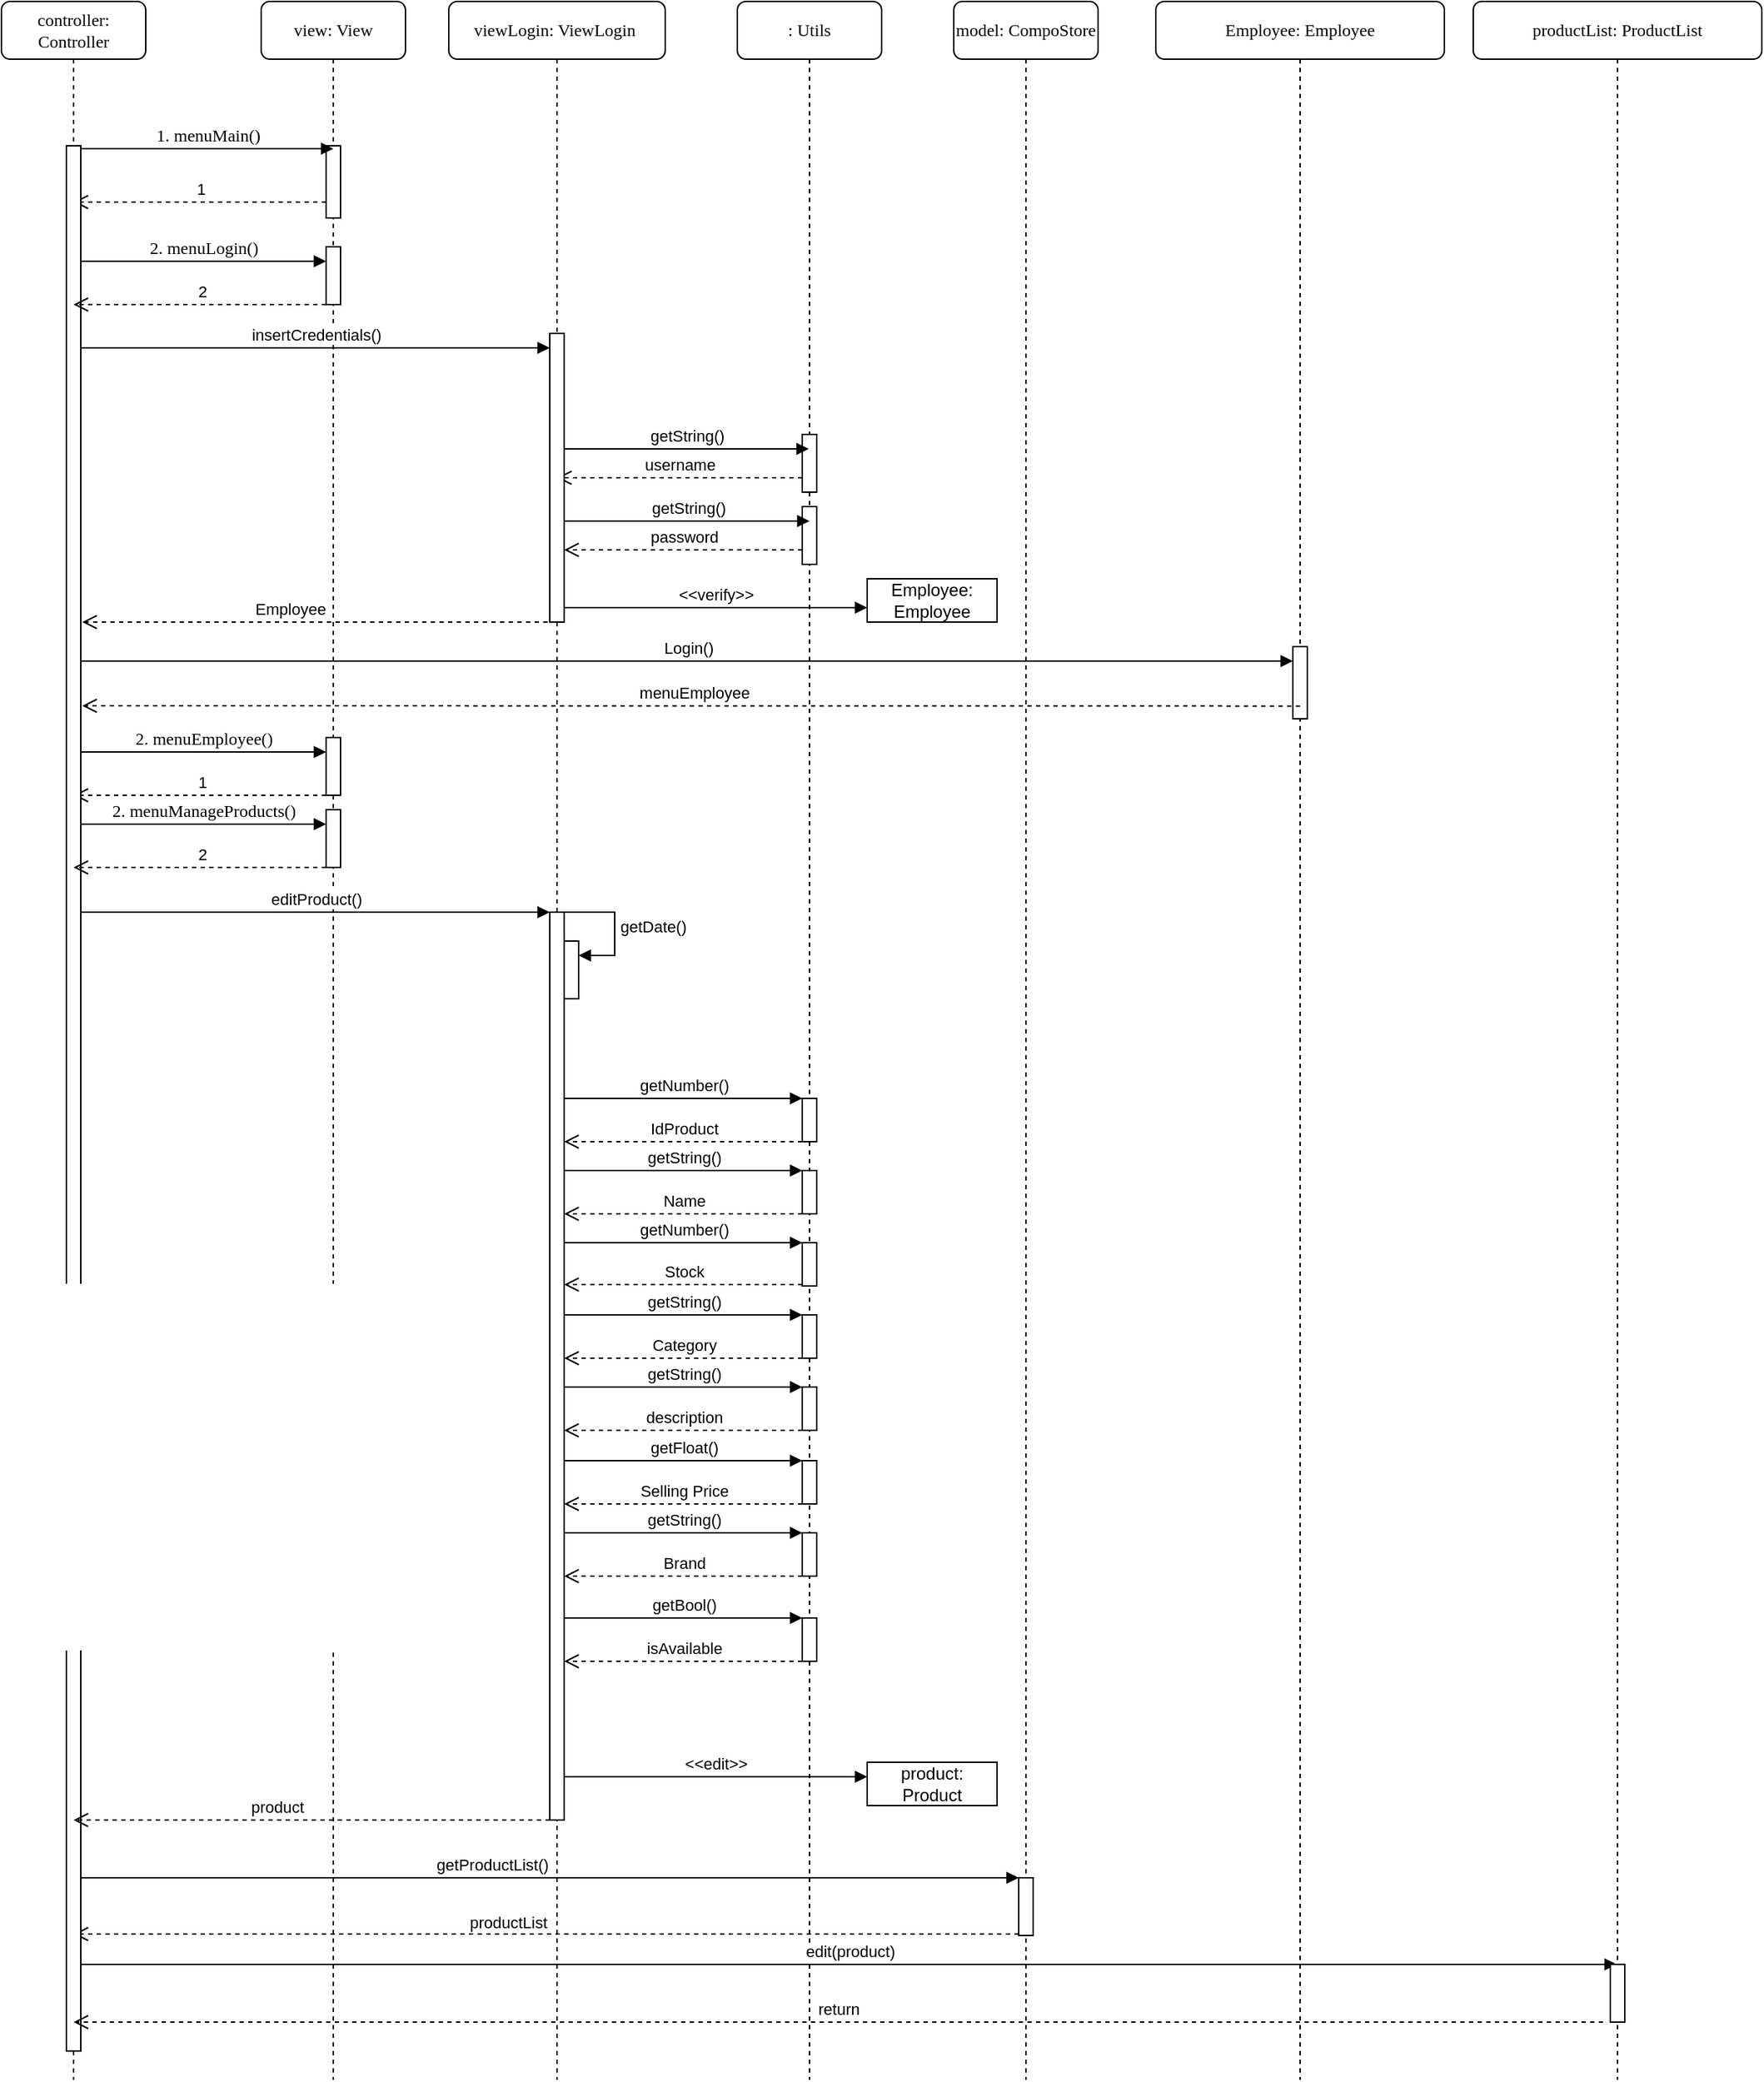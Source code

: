 <mxfile version="24.2.5" type="device">
  <diagram name="Página-1" id="gt8gnmR9qrkZ01zOa7bS">
    <mxGraphModel dx="1418" dy="820" grid="1" gridSize="10" guides="1" tooltips="1" connect="1" arrows="1" fold="1" page="0" pageScale="1" pageWidth="827" pageHeight="1169" math="0" shadow="0">
      <root>
        <mxCell id="0" />
        <mxCell id="1" parent="0" />
        <mxCell id="HXeTErX0-gzUFL65NSKF-151" value="view: View" style="shape=umlLifeline;perimeter=lifelinePerimeter;whiteSpace=wrap;html=1;container=1;collapsible=0;recursiveResize=0;outlineConnect=0;rounded=1;shadow=0;comic=0;labelBackgroundColor=none;strokeWidth=1;fontFamily=Verdana;fontSize=12;align=center;" parent="1" vertex="1">
          <mxGeometry x="280" y="80" width="100" height="1440" as="geometry" />
        </mxCell>
        <mxCell id="HXeTErX0-gzUFL65NSKF-152" value="" style="html=1;points=[];perimeter=orthogonalPerimeter;rounded=0;shadow=0;comic=0;labelBackgroundColor=none;strokeWidth=1;fontFamily=Verdana;fontSize=12;align=center;" parent="HXeTErX0-gzUFL65NSKF-151" vertex="1">
          <mxGeometry x="45" y="100" width="10" height="50" as="geometry" />
        </mxCell>
        <mxCell id="HXeTErX0-gzUFL65NSKF-153" value="1" style="html=1;verticalAlign=bottom;endArrow=open;dashed=1;endSize=8;edgeStyle=elbowEdgeStyle;elbow=vertical;curved=0;rounded=0;" parent="HXeTErX0-gzUFL65NSKF-151" target="HXeTErX0-gzUFL65NSKF-189" edge="1">
          <mxGeometry relative="1" as="geometry">
            <mxPoint x="45" y="139" as="sourcePoint" />
            <mxPoint x="-35" y="139" as="targetPoint" />
          </mxGeometry>
        </mxCell>
        <mxCell id="HXeTErX0-gzUFL65NSKF-154" value="" style="html=1;points=[];perimeter=orthogonalPerimeter;rounded=0;shadow=0;comic=0;labelBackgroundColor=none;strokeWidth=1;fontFamily=Verdana;fontSize=12;align=center;" parent="HXeTErX0-gzUFL65NSKF-151" vertex="1">
          <mxGeometry x="45" y="170" width="10" height="40" as="geometry" />
        </mxCell>
        <mxCell id="HXeTErX0-gzUFL65NSKF-155" value="" style="html=1;points=[];perimeter=orthogonalPerimeter;rounded=0;shadow=0;comic=0;labelBackgroundColor=none;strokeWidth=1;fontFamily=Verdana;fontSize=12;align=center;" parent="HXeTErX0-gzUFL65NSKF-151" vertex="1">
          <mxGeometry x="45" y="510" width="10" height="40" as="geometry" />
        </mxCell>
        <mxCell id="HXeTErX0-gzUFL65NSKF-156" value="1" style="html=1;verticalAlign=bottom;endArrow=open;dashed=1;endSize=8;edgeStyle=elbowEdgeStyle;elbow=vertical;curved=0;rounded=0;" parent="HXeTErX0-gzUFL65NSKF-151" edge="1">
          <mxGeometry relative="1" as="geometry">
            <mxPoint x="45" y="550" as="sourcePoint" />
            <mxPoint x="-130" y="550" as="targetPoint" />
            <mxPoint x="1" as="offset" />
          </mxGeometry>
        </mxCell>
        <mxCell id="HXeTErX0-gzUFL65NSKF-157" value="2. menuEmployee()" style="html=1;verticalAlign=bottom;endArrow=block;labelBackgroundColor=none;fontFamily=Verdana;fontSize=12;edgeStyle=elbowEdgeStyle;elbow=vertical;" parent="HXeTErX0-gzUFL65NSKF-151" edge="1">
          <mxGeometry relative="1" as="geometry">
            <mxPoint x="-125" y="520" as="sourcePoint" />
            <mxPoint x="45" y="520" as="targetPoint" />
            <Array as="points" />
            <mxPoint as="offset" />
          </mxGeometry>
        </mxCell>
        <mxCell id="HXeTErX0-gzUFL65NSKF-158" value=": Utils" style="shape=umlLifeline;perimeter=lifelinePerimeter;whiteSpace=wrap;html=1;container=1;collapsible=0;recursiveResize=0;outlineConnect=0;rounded=1;shadow=0;comic=0;labelBackgroundColor=none;strokeWidth=1;fontFamily=Verdana;fontSize=12;align=center;" parent="1" vertex="1">
          <mxGeometry x="610" y="80" width="100" height="1440" as="geometry" />
        </mxCell>
        <mxCell id="HXeTErX0-gzUFL65NSKF-159" value="" style="html=1;points=[];perimeter=orthogonalPerimeter;outlineConnect=0;targetShapes=umlLifeline;portConstraint=eastwest;newEdgeStyle={&quot;edgeStyle&quot;:&quot;elbowEdgeStyle&quot;,&quot;elbow&quot;:&quot;vertical&quot;,&quot;curved&quot;:0,&quot;rounded&quot;:0};" parent="HXeTErX0-gzUFL65NSKF-158" vertex="1">
          <mxGeometry x="45" y="300" width="10" height="40" as="geometry" />
        </mxCell>
        <mxCell id="HXeTErX0-gzUFL65NSKF-160" value="username" style="html=1;verticalAlign=bottom;endArrow=open;dashed=1;endSize=8;edgeStyle=elbowEdgeStyle;elbow=vertical;curved=0;rounded=0;" parent="HXeTErX0-gzUFL65NSKF-158" target="HXeTErX0-gzUFL65NSKF-199" edge="1">
          <mxGeometry relative="1" as="geometry">
            <mxPoint x="45" y="330" as="sourcePoint" />
            <mxPoint x="-35" y="330" as="targetPoint" />
          </mxGeometry>
        </mxCell>
        <mxCell id="HXeTErX0-gzUFL65NSKF-161" value="" style="html=1;points=[];perimeter=orthogonalPerimeter;outlineConnect=0;targetShapes=umlLifeline;portConstraint=eastwest;newEdgeStyle={&quot;edgeStyle&quot;:&quot;elbowEdgeStyle&quot;,&quot;elbow&quot;:&quot;vertical&quot;,&quot;curved&quot;:0,&quot;rounded&quot;:0};" parent="HXeTErX0-gzUFL65NSKF-158" vertex="1">
          <mxGeometry x="45" y="350" width="10" height="40" as="geometry" />
        </mxCell>
        <mxCell id="HXeTErX0-gzUFL65NSKF-162" value="" style="html=1;points=[];perimeter=orthogonalPerimeter;outlineConnect=0;targetShapes=umlLifeline;portConstraint=eastwest;newEdgeStyle={&quot;edgeStyle&quot;:&quot;elbowEdgeStyle&quot;,&quot;elbow&quot;:&quot;vertical&quot;,&quot;curved&quot;:0,&quot;rounded&quot;:0};" parent="HXeTErX0-gzUFL65NSKF-158" vertex="1">
          <mxGeometry x="45" y="760" width="10" height="30" as="geometry" />
        </mxCell>
        <mxCell id="HXeTErX0-gzUFL65NSKF-163" value="IdProduct" style="html=1;verticalAlign=bottom;endArrow=open;dashed=1;endSize=8;edgeStyle=elbowEdgeStyle;elbow=vertical;curved=0;rounded=0;" parent="HXeTErX0-gzUFL65NSKF-158" edge="1">
          <mxGeometry x="-0.002" relative="1" as="geometry">
            <mxPoint x="45" y="790" as="sourcePoint" />
            <mxPoint x="-120" y="790" as="targetPoint" />
            <mxPoint as="offset" />
          </mxGeometry>
        </mxCell>
        <mxCell id="HXeTErX0-gzUFL65NSKF-164" value="" style="html=1;points=[];perimeter=orthogonalPerimeter;outlineConnect=0;targetShapes=umlLifeline;portConstraint=eastwest;newEdgeStyle={&quot;edgeStyle&quot;:&quot;elbowEdgeStyle&quot;,&quot;elbow&quot;:&quot;vertical&quot;,&quot;curved&quot;:0,&quot;rounded&quot;:0};" parent="HXeTErX0-gzUFL65NSKF-158" vertex="1">
          <mxGeometry x="45" y="810" width="10" height="30" as="geometry" />
        </mxCell>
        <mxCell id="HXeTErX0-gzUFL65NSKF-165" value="" style="html=1;points=[];perimeter=orthogonalPerimeter;outlineConnect=0;targetShapes=umlLifeline;portConstraint=eastwest;newEdgeStyle={&quot;edgeStyle&quot;:&quot;elbowEdgeStyle&quot;,&quot;elbow&quot;:&quot;vertical&quot;,&quot;curved&quot;:0,&quot;rounded&quot;:0};" parent="HXeTErX0-gzUFL65NSKF-158" vertex="1">
          <mxGeometry x="45" y="860" width="10" height="30" as="geometry" />
        </mxCell>
        <mxCell id="HXeTErX0-gzUFL65NSKF-171" value="" style="html=1;points=[];perimeter=orthogonalPerimeter;outlineConnect=0;targetShapes=umlLifeline;portConstraint=eastwest;newEdgeStyle={&quot;edgeStyle&quot;:&quot;elbowEdgeStyle&quot;,&quot;elbow&quot;:&quot;vertical&quot;,&quot;curved&quot;:0,&quot;rounded&quot;:0};" parent="HXeTErX0-gzUFL65NSKF-158" vertex="1">
          <mxGeometry x="45" y="960" width="10" height="30" as="geometry" />
        </mxCell>
        <mxCell id="HXeTErX0-gzUFL65NSKF-174" value="" style="html=1;points=[];perimeter=orthogonalPerimeter;outlineConnect=0;targetShapes=umlLifeline;portConstraint=eastwest;newEdgeStyle={&quot;edgeStyle&quot;:&quot;elbowEdgeStyle&quot;,&quot;elbow&quot;:&quot;vertical&quot;,&quot;curved&quot;:0,&quot;rounded&quot;:0};" parent="HXeTErX0-gzUFL65NSKF-158" vertex="1">
          <mxGeometry x="45" y="1011" width="10" height="30" as="geometry" />
        </mxCell>
        <mxCell id="HXeTErX0-gzUFL65NSKF-176" value="Selling Price" style="html=1;verticalAlign=bottom;endArrow=open;dashed=1;endSize=8;edgeStyle=elbowEdgeStyle;elbow=vertical;curved=0;rounded=0;" parent="HXeTErX0-gzUFL65NSKF-158" edge="1">
          <mxGeometry relative="1" as="geometry">
            <mxPoint x="45" y="1041" as="sourcePoint" />
            <mxPoint x="-120" y="1041" as="targetPoint" />
          </mxGeometry>
        </mxCell>
        <mxCell id="HXeTErX0-gzUFL65NSKF-177" value="" style="html=1;points=[];perimeter=orthogonalPerimeter;outlineConnect=0;targetShapes=umlLifeline;portConstraint=eastwest;newEdgeStyle={&quot;edgeStyle&quot;:&quot;elbowEdgeStyle&quot;,&quot;elbow&quot;:&quot;vertical&quot;,&quot;curved&quot;:0,&quot;rounded&quot;:0};" parent="HXeTErX0-gzUFL65NSKF-158" vertex="1">
          <mxGeometry x="45" y="1061" width="10" height="30" as="geometry" />
        </mxCell>
        <mxCell id="HXeTErX0-gzUFL65NSKF-178" value="getString()" style="html=1;verticalAlign=bottom;endArrow=block;edgeStyle=elbowEdgeStyle;elbow=vertical;curved=0;rounded=0;" parent="HXeTErX0-gzUFL65NSKF-158" edge="1">
          <mxGeometry width="80" relative="1" as="geometry">
            <mxPoint x="-120" y="1061" as="sourcePoint" />
            <mxPoint x="45" y="1061" as="targetPoint" />
          </mxGeometry>
        </mxCell>
        <mxCell id="HXeTErX0-gzUFL65NSKF-179" value="Brand" style="html=1;verticalAlign=bottom;endArrow=open;dashed=1;endSize=8;edgeStyle=elbowEdgeStyle;elbow=vertical;curved=0;rounded=0;" parent="HXeTErX0-gzUFL65NSKF-158" edge="1">
          <mxGeometry relative="1" as="geometry">
            <mxPoint x="45" y="1091" as="sourcePoint" />
            <mxPoint x="-120" y="1091" as="targetPoint" />
          </mxGeometry>
        </mxCell>
        <mxCell id="HXeTErX0-gzUFL65NSKF-183" value="" style="html=1;points=[];perimeter=orthogonalPerimeter;outlineConnect=0;targetShapes=umlLifeline;portConstraint=eastwest;newEdgeStyle={&quot;edgeStyle&quot;:&quot;elbowEdgeStyle&quot;,&quot;elbow&quot;:&quot;vertical&quot;,&quot;curved&quot;:0,&quot;rounded&quot;:0};" parent="HXeTErX0-gzUFL65NSKF-158" vertex="1">
          <mxGeometry x="45" y="1120" width="10" height="30" as="geometry" />
        </mxCell>
        <mxCell id="HXeTErX0-gzUFL65NSKF-184" value="getBool()" style="html=1;verticalAlign=bottom;endArrow=block;edgeStyle=elbowEdgeStyle;elbow=vertical;curved=0;rounded=0;" parent="HXeTErX0-gzUFL65NSKF-158" edge="1">
          <mxGeometry width="80" relative="1" as="geometry">
            <mxPoint x="-120" y="1120" as="sourcePoint" />
            <mxPoint x="45" y="1120" as="targetPoint" />
          </mxGeometry>
        </mxCell>
        <mxCell id="HXeTErX0-gzUFL65NSKF-185" value="isAvailable" style="html=1;verticalAlign=bottom;endArrow=open;dashed=1;endSize=8;edgeStyle=elbowEdgeStyle;elbow=vertical;curved=0;rounded=0;" parent="HXeTErX0-gzUFL65NSKF-158" edge="1">
          <mxGeometry relative="1" as="geometry">
            <mxPoint x="45" y="1150" as="sourcePoint" />
            <mxPoint x="-120" y="1150" as="targetPoint" />
          </mxGeometry>
        </mxCell>
        <mxCell id="HXeTErX0-gzUFL65NSKF-218" value="" style="html=1;points=[];perimeter=orthogonalPerimeter;outlineConnect=0;targetShapes=umlLifeline;portConstraint=eastwest;newEdgeStyle={&quot;edgeStyle&quot;:&quot;elbowEdgeStyle&quot;,&quot;elbow&quot;:&quot;vertical&quot;,&quot;curved&quot;:0,&quot;rounded&quot;:0};" parent="HXeTErX0-gzUFL65NSKF-158" vertex="1">
          <mxGeometry x="45" y="910" width="10" height="30" as="geometry" />
        </mxCell>
        <mxCell id="HXeTErX0-gzUFL65NSKF-206" value="getNumber()" style="html=1;verticalAlign=bottom;endArrow=block;edgeStyle=elbowEdgeStyle;elbow=vertical;curved=0;rounded=0;" parent="HXeTErX0-gzUFL65NSKF-158" edge="1">
          <mxGeometry width="80" relative="1" as="geometry">
            <mxPoint x="-120" y="760" as="sourcePoint" />
            <mxPoint x="45" y="760" as="targetPoint" />
          </mxGeometry>
        </mxCell>
        <mxCell id="HXeTErX0-gzUFL65NSKF-186" value="model: CompoStore" style="shape=umlLifeline;perimeter=lifelinePerimeter;whiteSpace=wrap;html=1;container=1;collapsible=0;recursiveResize=0;outlineConnect=0;rounded=1;shadow=0;comic=0;labelBackgroundColor=none;strokeWidth=1;fontFamily=Verdana;fontSize=12;align=center;" parent="1" vertex="1">
          <mxGeometry x="760" y="80" width="100" height="1440" as="geometry" />
        </mxCell>
        <mxCell id="HXeTErX0-gzUFL65NSKF-187" value="" style="html=1;points=[];perimeter=orthogonalPerimeter;outlineConnect=0;targetShapes=umlLifeline;portConstraint=eastwest;newEdgeStyle={&quot;edgeStyle&quot;:&quot;elbowEdgeStyle&quot;,&quot;elbow&quot;:&quot;vertical&quot;,&quot;curved&quot;:0,&quot;rounded&quot;:0};" parent="HXeTErX0-gzUFL65NSKF-186" vertex="1">
          <mxGeometry x="45" y="1300" width="10" height="40" as="geometry" />
        </mxCell>
        <mxCell id="HXeTErX0-gzUFL65NSKF-188" value="productList" style="html=1;verticalAlign=bottom;endArrow=open;dashed=1;endSize=8;edgeStyle=elbowEdgeStyle;elbow=vertical;curved=0;rounded=0;" parent="HXeTErX0-gzUFL65NSKF-186" target="HXeTErX0-gzUFL65NSKF-189" edge="1">
          <mxGeometry x="0.083" y="1" relative="1" as="geometry">
            <mxPoint x="45" y="1339" as="sourcePoint" />
            <mxPoint x="-35" y="1339" as="targetPoint" />
            <mxPoint as="offset" />
          </mxGeometry>
        </mxCell>
        <mxCell id="HXeTErX0-gzUFL65NSKF-189" value="controller: Controller" style="shape=umlLifeline;perimeter=lifelinePerimeter;whiteSpace=wrap;html=1;container=1;collapsible=0;recursiveResize=0;outlineConnect=0;rounded=1;shadow=0;comic=0;labelBackgroundColor=none;strokeWidth=1;fontFamily=Verdana;fontSize=12;align=center;" parent="1" vertex="1">
          <mxGeometry x="100" y="80" width="100" height="1440" as="geometry" />
        </mxCell>
        <mxCell id="HXeTErX0-gzUFL65NSKF-190" value="" style="html=1;points=[];perimeter=orthogonalPerimeter;rounded=0;shadow=0;comic=0;labelBackgroundColor=none;strokeWidth=1;fontFamily=Verdana;fontSize=12;align=center;" parent="HXeTErX0-gzUFL65NSKF-189" vertex="1">
          <mxGeometry x="45" y="100" width="10" height="1320" as="geometry" />
        </mxCell>
        <mxCell id="HXeTErX0-gzUFL65NSKF-191" value="insertCredentials()" style="html=1;verticalAlign=bottom;endArrow=block;edgeStyle=elbowEdgeStyle;elbow=vertical;curved=0;rounded=0;" parent="HXeTErX0-gzUFL65NSKF-189" target="HXeTErX0-gzUFL65NSKF-200" edge="1">
          <mxGeometry width="80" relative="1" as="geometry">
            <mxPoint x="55" y="240" as="sourcePoint" />
            <mxPoint x="135" y="240" as="targetPoint" />
          </mxGeometry>
        </mxCell>
        <mxCell id="HXeTErX0-gzUFL65NSKF-192" value="Login()" style="html=1;verticalAlign=bottom;endArrow=block;edgeStyle=elbowEdgeStyle;elbow=vertical;curved=0;rounded=0;" parent="HXeTErX0-gzUFL65NSKF-189" target="HXeTErX0-gzUFL65NSKF-210" edge="1">
          <mxGeometry x="0.001" width="80" relative="1" as="geometry">
            <mxPoint x="55" y="457" as="sourcePoint" />
            <mxPoint x="890" y="457" as="targetPoint" />
            <mxPoint as="offset" />
          </mxGeometry>
        </mxCell>
        <mxCell id="HXeTErX0-gzUFL65NSKF-193" value="editProduct()" style="html=1;verticalAlign=bottom;endArrow=block;edgeStyle=elbowEdgeStyle;elbow=vertical;curved=0;rounded=0;" parent="HXeTErX0-gzUFL65NSKF-189" target="HXeTErX0-gzUFL65NSKF-203" edge="1">
          <mxGeometry width="80" relative="1" as="geometry">
            <mxPoint x="55" y="631" as="sourcePoint" />
            <mxPoint x="350" y="631" as="targetPoint" />
          </mxGeometry>
        </mxCell>
        <mxCell id="HXeTErX0-gzUFL65NSKF-194" value="getProductList()" style="html=1;verticalAlign=bottom;endArrow=block;edgeStyle=elbowEdgeStyle;elbow=vertical;curved=0;rounded=0;" parent="HXeTErX0-gzUFL65NSKF-189" target="HXeTErX0-gzUFL65NSKF-187" edge="1">
          <mxGeometry x="-0.123" width="80" relative="1" as="geometry">
            <mxPoint x="55" y="1300" as="sourcePoint" />
            <mxPoint x="690" y="1300" as="targetPoint" />
            <mxPoint as="offset" />
          </mxGeometry>
        </mxCell>
        <mxCell id="HXeTErX0-gzUFL65NSKF-195" value="edit(product)" style="html=1;verticalAlign=bottom;endArrow=block;edgeStyle=elbowEdgeStyle;elbow=vertical;curved=0;rounded=0;" parent="HXeTErX0-gzUFL65NSKF-189" target="HXeTErX0-gzUFL65NSKF-222" edge="1">
          <mxGeometry width="80" relative="1" as="geometry">
            <mxPoint x="55" y="1360" as="sourcePoint" />
            <mxPoint x="135" y="1360" as="targetPoint" />
          </mxGeometry>
        </mxCell>
        <mxCell id="HXeTErX0-gzUFL65NSKF-196" value="1. menuMain()" style="html=1;verticalAlign=bottom;endArrow=block;labelBackgroundColor=none;fontFamily=Verdana;fontSize=12;edgeStyle=elbowEdgeStyle;elbow=vertical;entryX=0.5;entryY=0.043;entryDx=0;entryDy=0;entryPerimeter=0;" parent="1" source="HXeTErX0-gzUFL65NSKF-190" target="HXeTErX0-gzUFL65NSKF-152" edge="1">
          <mxGeometry relative="1" as="geometry">
            <mxPoint x="220" y="190" as="sourcePoint" />
            <mxPoint x="280" y="190" as="targetPoint" />
            <Array as="points" />
          </mxGeometry>
        </mxCell>
        <mxCell id="HXeTErX0-gzUFL65NSKF-197" value="2" style="html=1;verticalAlign=bottom;endArrow=open;dashed=1;endSize=8;edgeStyle=elbowEdgeStyle;elbow=vertical;curved=0;rounded=0;" parent="1" edge="1">
          <mxGeometry relative="1" as="geometry">
            <mxPoint x="325" y="290" as="sourcePoint" />
            <mxPoint x="150" y="290" as="targetPoint" />
            <mxPoint x="1" as="offset" />
          </mxGeometry>
        </mxCell>
        <mxCell id="HXeTErX0-gzUFL65NSKF-198" value="2. menuLogin()" style="html=1;verticalAlign=bottom;endArrow=block;labelBackgroundColor=none;fontFamily=Verdana;fontSize=12;edgeStyle=elbowEdgeStyle;elbow=vertical;" parent="1" edge="1">
          <mxGeometry relative="1" as="geometry">
            <mxPoint x="155" y="260" as="sourcePoint" />
            <mxPoint x="325" y="260" as="targetPoint" />
            <Array as="points" />
            <mxPoint as="offset" />
          </mxGeometry>
        </mxCell>
        <mxCell id="HXeTErX0-gzUFL65NSKF-199" value="viewLogin: ViewLogin&amp;nbsp;" style="shape=umlLifeline;perimeter=lifelinePerimeter;whiteSpace=wrap;html=1;container=1;collapsible=0;recursiveResize=0;outlineConnect=0;rounded=1;shadow=0;comic=0;labelBackgroundColor=none;strokeWidth=1;fontFamily=Verdana;fontSize=12;align=center;" parent="1" vertex="1">
          <mxGeometry x="410" y="80" width="150" height="1440" as="geometry" />
        </mxCell>
        <mxCell id="HXeTErX0-gzUFL65NSKF-200" value="" style="html=1;points=[];perimeter=orthogonalPerimeter;outlineConnect=0;targetShapes=umlLifeline;portConstraint=eastwest;newEdgeStyle={&quot;edgeStyle&quot;:&quot;elbowEdgeStyle&quot;,&quot;elbow&quot;:&quot;vertical&quot;,&quot;curved&quot;:0,&quot;rounded&quot;:0};" parent="HXeTErX0-gzUFL65NSKF-199" vertex="1">
          <mxGeometry x="70" y="230" width="10" height="200" as="geometry" />
        </mxCell>
        <mxCell id="HXeTErX0-gzUFL65NSKF-201" value="getString()" style="html=1;verticalAlign=bottom;endArrow=block;edgeStyle=elbowEdgeStyle;elbow=vertical;curved=0;rounded=0;" parent="HXeTErX0-gzUFL65NSKF-199" target="HXeTErX0-gzUFL65NSKF-158" edge="1">
          <mxGeometry x="0.003" width="80" relative="1" as="geometry">
            <mxPoint x="80" y="310" as="sourcePoint" />
            <mxPoint x="160" y="320" as="targetPoint" />
            <Array as="points">
              <mxPoint x="200" y="310" />
            </Array>
            <mxPoint as="offset" />
          </mxGeometry>
        </mxCell>
        <mxCell id="HXeTErX0-gzUFL65NSKF-202" value="&amp;lt;&amp;lt;verify&amp;gt;&amp;gt;" style="html=1;verticalAlign=bottom;endArrow=block;edgeStyle=elbowEdgeStyle;elbow=vertical;curved=0;rounded=0;" parent="HXeTErX0-gzUFL65NSKF-199" edge="1">
          <mxGeometry width="80" relative="1" as="geometry">
            <mxPoint x="80" y="420" as="sourcePoint" />
            <mxPoint x="290" y="420" as="targetPoint" />
          </mxGeometry>
        </mxCell>
        <mxCell id="HXeTErX0-gzUFL65NSKF-203" value="" style="html=1;points=[];perimeter=orthogonalPerimeter;outlineConnect=0;targetShapes=umlLifeline;portConstraint=eastwest;newEdgeStyle={&quot;edgeStyle&quot;:&quot;elbowEdgeStyle&quot;,&quot;elbow&quot;:&quot;vertical&quot;,&quot;curved&quot;:0,&quot;rounded&quot;:0};" parent="HXeTErX0-gzUFL65NSKF-199" vertex="1">
          <mxGeometry x="70" y="631" width="10" height="629" as="geometry" />
        </mxCell>
        <mxCell id="HXeTErX0-gzUFL65NSKF-204" value="" style="html=1;points=[];perimeter=orthogonalPerimeter;outlineConnect=0;targetShapes=umlLifeline;portConstraint=eastwest;newEdgeStyle={&quot;edgeStyle&quot;:&quot;elbowEdgeStyle&quot;,&quot;elbow&quot;:&quot;vertical&quot;,&quot;curved&quot;:0,&quot;rounded&quot;:0};" parent="HXeTErX0-gzUFL65NSKF-199" vertex="1">
          <mxGeometry x="80" y="651" width="10" height="40" as="geometry" />
        </mxCell>
        <mxCell id="HXeTErX0-gzUFL65NSKF-205" value="getDate()" style="html=1;align=left;spacingLeft=2;endArrow=block;rounded=0;edgeStyle=orthogonalEdgeStyle;curved=0;rounded=0;exitX=1;exitY=0;exitDx=0;exitDy=0;exitPerimeter=0;" parent="HXeTErX0-gzUFL65NSKF-199" source="HXeTErX0-gzUFL65NSKF-203" target="HXeTErX0-gzUFL65NSKF-204" edge="1">
          <mxGeometry relative="1" as="geometry">
            <mxPoint x="85" y="631" as="sourcePoint" />
            <Array as="points">
              <mxPoint x="115" y="631" />
              <mxPoint x="115" y="661" />
            </Array>
          </mxGeometry>
        </mxCell>
        <mxCell id="HXeTErX0-gzUFL65NSKF-207" value="&amp;lt;&amp;lt;edit&amp;gt;&amp;gt;" style="html=1;verticalAlign=bottom;endArrow=block;edgeStyle=elbowEdgeStyle;elbow=vertical;curved=0;rounded=0;entryX=0;entryY=0.333;entryDx=0;entryDy=0;entryPerimeter=0;" parent="HXeTErX0-gzUFL65NSKF-199" target="HXeTErX0-gzUFL65NSKF-221" edge="1">
          <mxGeometry width="80" relative="1" as="geometry">
            <mxPoint x="80" y="1230" as="sourcePoint" />
            <mxPoint x="280" y="1230" as="targetPoint" />
          </mxGeometry>
        </mxCell>
        <mxCell id="HXeTErX0-gzUFL65NSKF-208" value="product" style="html=1;verticalAlign=bottom;endArrow=open;dashed=1;endSize=8;edgeStyle=elbowEdgeStyle;elbow=vertical;curved=0;rounded=0;" parent="HXeTErX0-gzUFL65NSKF-199" target="HXeTErX0-gzUFL65NSKF-189" edge="1">
          <mxGeometry x="0.15" relative="1" as="geometry">
            <mxPoint x="70" y="1260" as="sourcePoint" />
            <mxPoint x="-10" y="1260" as="targetPoint" />
            <mxPoint as="offset" />
          </mxGeometry>
        </mxCell>
        <mxCell id="HXeTErX0-gzUFL65NSKF-209" value="Employee: Employee" style="shape=umlLifeline;perimeter=lifelinePerimeter;whiteSpace=wrap;html=1;container=1;collapsible=0;recursiveResize=0;outlineConnect=0;rounded=1;shadow=0;comic=0;labelBackgroundColor=none;strokeWidth=1;fontFamily=Verdana;fontSize=12;align=center;" parent="1" vertex="1">
          <mxGeometry x="900" y="80" width="200" height="1440" as="geometry" />
        </mxCell>
        <mxCell id="HXeTErX0-gzUFL65NSKF-210" value="" style="html=1;points=[];perimeter=orthogonalPerimeter;outlineConnect=0;targetShapes=umlLifeline;portConstraint=eastwest;newEdgeStyle={&quot;edgeStyle&quot;:&quot;elbowEdgeStyle&quot;,&quot;elbow&quot;:&quot;vertical&quot;,&quot;curved&quot;:0,&quot;rounded&quot;:0};" parent="HXeTErX0-gzUFL65NSKF-209" vertex="1">
          <mxGeometry x="95" y="447" width="10" height="50" as="geometry" />
        </mxCell>
        <mxCell id="HXeTErX0-gzUFL65NSKF-211" value="Employee: Employee" style="html=1;whiteSpace=wrap;" parent="1" vertex="1">
          <mxGeometry x="700" y="480" width="90" height="30" as="geometry" />
        </mxCell>
        <mxCell id="HXeTErX0-gzUFL65NSKF-212" value="getString()" style="html=1;verticalAlign=bottom;endArrow=block;edgeStyle=elbowEdgeStyle;elbow=vertical;curved=0;rounded=0;" parent="1" edge="1">
          <mxGeometry x="0.003" width="80" relative="1" as="geometry">
            <mxPoint x="490" y="440" as="sourcePoint" />
            <mxPoint x="660" y="440" as="targetPoint" />
            <Array as="points">
              <mxPoint x="610" y="440" />
            </Array>
            <mxPoint as="offset" />
          </mxGeometry>
        </mxCell>
        <mxCell id="HXeTErX0-gzUFL65NSKF-213" value="password" style="html=1;verticalAlign=bottom;endArrow=open;dashed=1;endSize=8;edgeStyle=elbowEdgeStyle;elbow=vertical;curved=0;rounded=0;" parent="1" source="HXeTErX0-gzUFL65NSKF-161" edge="1">
          <mxGeometry relative="1" as="geometry">
            <mxPoint x="650" y="460" as="sourcePoint" />
            <mxPoint x="490" y="460" as="targetPoint" />
          </mxGeometry>
        </mxCell>
        <mxCell id="HXeTErX0-gzUFL65NSKF-214" value="menuEmployee" style="html=1;verticalAlign=bottom;endArrow=open;dashed=1;endSize=8;edgeStyle=elbowEdgeStyle;elbow=vertical;curved=0;rounded=0;entryX=1.1;entryY=0.94;entryDx=0;entryDy=0;entryPerimeter=0;exitX=0.5;exitY=0.824;exitDx=0;exitDy=0;exitPerimeter=0;" parent="1" source="HXeTErX0-gzUFL65NSKF-210" edge="1">
          <mxGeometry x="-0.005" relative="1" as="geometry">
            <mxPoint x="990" y="568" as="sourcePoint" />
            <mxPoint x="156" y="568.2" as="targetPoint" />
            <mxPoint as="offset" />
          </mxGeometry>
        </mxCell>
        <mxCell id="HXeTErX0-gzUFL65NSKF-215" value="Employee" style="html=1;verticalAlign=bottom;endArrow=open;dashed=1;endSize=8;edgeStyle=elbowEdgeStyle;elbow=vertical;curved=0;rounded=0;" parent="1" source="HXeTErX0-gzUFL65NSKF-199" edge="1">
          <mxGeometry x="0.123" relative="1" as="geometry">
            <mxPoint x="225" y="510" as="sourcePoint" />
            <mxPoint x="156" y="510" as="targetPoint" />
            <Array as="points">
              <mxPoint x="430" y="510" />
            </Array>
            <mxPoint as="offset" />
          </mxGeometry>
        </mxCell>
        <mxCell id="HXeTErX0-gzUFL65NSKF-216" value="getString()" style="html=1;verticalAlign=bottom;endArrow=block;edgeStyle=elbowEdgeStyle;elbow=vertical;curved=0;rounded=0;" parent="1" edge="1">
          <mxGeometry width="80" relative="1" as="geometry">
            <mxPoint x="490" y="890" as="sourcePoint" />
            <mxPoint x="655" y="890" as="targetPoint" />
          </mxGeometry>
        </mxCell>
        <mxCell id="HXeTErX0-gzUFL65NSKF-217" value="Name" style="html=1;verticalAlign=bottom;endArrow=open;dashed=1;endSize=8;edgeStyle=elbowEdgeStyle;elbow=vertical;curved=0;rounded=0;" parent="1" edge="1">
          <mxGeometry relative="1" as="geometry">
            <mxPoint x="655" y="920" as="sourcePoint" />
            <mxPoint x="490" y="920" as="targetPoint" />
          </mxGeometry>
        </mxCell>
        <mxCell id="HXeTErX0-gzUFL65NSKF-219" value="getString()" style="html=1;verticalAlign=bottom;endArrow=block;edgeStyle=elbowEdgeStyle;elbow=vertical;curved=0;rounded=0;" parent="1" edge="1">
          <mxGeometry width="80" relative="1" as="geometry">
            <mxPoint x="490" y="990" as="sourcePoint" />
            <mxPoint x="655" y="990" as="targetPoint" />
          </mxGeometry>
        </mxCell>
        <mxCell id="HXeTErX0-gzUFL65NSKF-220" value="Category" style="html=1;verticalAlign=bottom;endArrow=open;dashed=1;endSize=8;edgeStyle=elbowEdgeStyle;elbow=vertical;curved=0;rounded=0;" parent="1" edge="1">
          <mxGeometry relative="1" as="geometry">
            <mxPoint x="655" y="1020" as="sourcePoint" />
            <mxPoint x="490" y="1020" as="targetPoint" />
          </mxGeometry>
        </mxCell>
        <mxCell id="HXeTErX0-gzUFL65NSKF-221" value="product: Product" style="html=1;whiteSpace=wrap;" parent="1" vertex="1">
          <mxGeometry x="700" y="1300" width="90" height="30" as="geometry" />
        </mxCell>
        <mxCell id="HXeTErX0-gzUFL65NSKF-222" value="productList: ProductList" style="shape=umlLifeline;perimeter=lifelinePerimeter;whiteSpace=wrap;html=1;container=1;collapsible=0;recursiveResize=0;outlineConnect=0;rounded=1;shadow=0;comic=0;labelBackgroundColor=none;strokeWidth=1;fontFamily=Verdana;fontSize=12;align=center;" parent="1" vertex="1">
          <mxGeometry x="1120" y="80" width="200" height="1440" as="geometry" />
        </mxCell>
        <mxCell id="HXeTErX0-gzUFL65NSKF-223" value="" style="html=1;points=[];perimeter=orthogonalPerimeter;outlineConnect=0;targetShapes=umlLifeline;portConstraint=eastwest;newEdgeStyle={&quot;edgeStyle&quot;:&quot;elbowEdgeStyle&quot;,&quot;elbow&quot;:&quot;vertical&quot;,&quot;curved&quot;:0,&quot;rounded&quot;:0};" parent="HXeTErX0-gzUFL65NSKF-222" vertex="1">
          <mxGeometry x="95" y="1360" width="10" height="40" as="geometry" />
        </mxCell>
        <mxCell id="HXeTErX0-gzUFL65NSKF-224" value="return" style="html=1;verticalAlign=bottom;endArrow=open;dashed=1;endSize=8;edgeStyle=elbowEdgeStyle;elbow=vertical;curved=0;rounded=0;" parent="HXeTErX0-gzUFL65NSKF-222" target="HXeTErX0-gzUFL65NSKF-189" edge="1">
          <mxGeometry relative="1" as="geometry">
            <mxPoint x="90" y="1400" as="sourcePoint" />
            <mxPoint x="10" y="1400" as="targetPoint" />
          </mxGeometry>
        </mxCell>
        <mxCell id="HXeTErX0-gzUFL65NSKF-225" value="" style="html=1;points=[];perimeter=orthogonalPerimeter;rounded=0;shadow=0;comic=0;labelBackgroundColor=none;strokeWidth=1;fontFamily=Verdana;fontSize=12;align=center;" parent="1" vertex="1">
          <mxGeometry x="325" y="640" width="10" height="40" as="geometry" />
        </mxCell>
        <mxCell id="HXeTErX0-gzUFL65NSKF-226" value="2" style="html=1;verticalAlign=bottom;endArrow=open;dashed=1;endSize=8;edgeStyle=elbowEdgeStyle;elbow=vertical;curved=0;rounded=0;" parent="1" edge="1">
          <mxGeometry relative="1" as="geometry">
            <mxPoint x="325" y="680" as="sourcePoint" />
            <mxPoint x="150" y="680" as="targetPoint" />
            <mxPoint x="1" as="offset" />
          </mxGeometry>
        </mxCell>
        <mxCell id="HXeTErX0-gzUFL65NSKF-227" value="2. menuManageProducts()" style="html=1;verticalAlign=bottom;endArrow=block;labelBackgroundColor=none;fontFamily=Verdana;fontSize=12;edgeStyle=elbowEdgeStyle;elbow=vertical;" parent="1" edge="1">
          <mxGeometry relative="1" as="geometry">
            <mxPoint x="155" y="650" as="sourcePoint" />
            <mxPoint x="325" y="650" as="targetPoint" />
            <Array as="points" />
            <mxPoint as="offset" />
          </mxGeometry>
        </mxCell>
        <mxCell id="HXeTErX0-gzUFL65NSKF-172" value="getString()" style="html=1;verticalAlign=bottom;endArrow=block;edgeStyle=elbowEdgeStyle;elbow=vertical;curved=0;rounded=0;" parent="1" edge="1">
          <mxGeometry width="80" relative="1" as="geometry">
            <mxPoint x="490" y="1040" as="sourcePoint" />
            <mxPoint x="655" y="1040" as="targetPoint" />
          </mxGeometry>
        </mxCell>
        <mxCell id="HXeTErX0-gzUFL65NSKF-173" value="description" style="html=1;verticalAlign=bottom;endArrow=open;dashed=1;endSize=8;edgeStyle=elbowEdgeStyle;elbow=vertical;curved=0;rounded=0;" parent="1" edge="1">
          <mxGeometry relative="1" as="geometry">
            <mxPoint x="655" y="1070" as="sourcePoint" />
            <mxPoint x="490" y="1070" as="targetPoint" />
          </mxGeometry>
        </mxCell>
        <mxCell id="HXeTErX0-gzUFL65NSKF-175" value="getFloat()" style="html=1;verticalAlign=bottom;endArrow=block;edgeStyle=elbowEdgeStyle;elbow=vertical;curved=0;rounded=0;" parent="1" edge="1">
          <mxGeometry width="80" relative="1" as="geometry">
            <mxPoint x="490" y="1091" as="sourcePoint" />
            <mxPoint x="655" y="1091" as="targetPoint" />
          </mxGeometry>
        </mxCell>
        <mxCell id="HXeTErX0-gzUFL65NSKF-167" value="Stock" style="html=1;verticalAlign=bottom;endArrow=open;dashed=1;endSize=8;edgeStyle=elbowEdgeStyle;elbow=horizontal;curved=0;rounded=0;" parent="1" edge="1">
          <mxGeometry relative="1" as="geometry">
            <mxPoint x="655" y="969" as="sourcePoint" />
            <mxPoint x="490" y="969" as="targetPoint" />
          </mxGeometry>
        </mxCell>
        <mxCell id="HXeTErX0-gzUFL65NSKF-166" value="getNumber()" style="html=1;verticalAlign=bottom;endArrow=block;edgeStyle=elbowEdgeStyle;elbow=vertical;curved=0;rounded=0;" parent="1" edge="1">
          <mxGeometry width="80" relative="1" as="geometry">
            <mxPoint x="490" y="940" as="sourcePoint" />
            <mxPoint x="655" y="940" as="targetPoint" />
          </mxGeometry>
        </mxCell>
      </root>
    </mxGraphModel>
  </diagram>
</mxfile>
